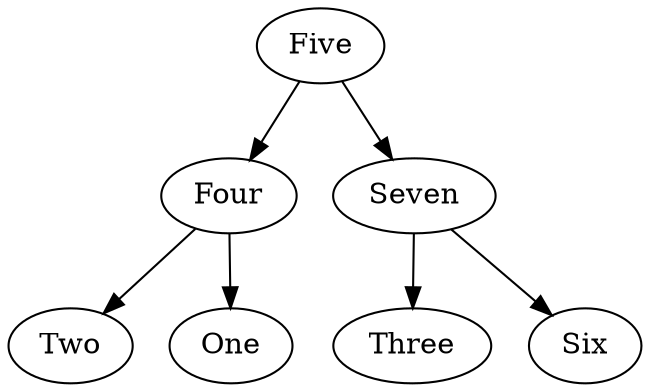 digraph G {
    Five -> Four;
    Five -> Seven;
    Four -> Two;
    Four -> One;
    Seven -> Three;
    Seven -> Six;
}

